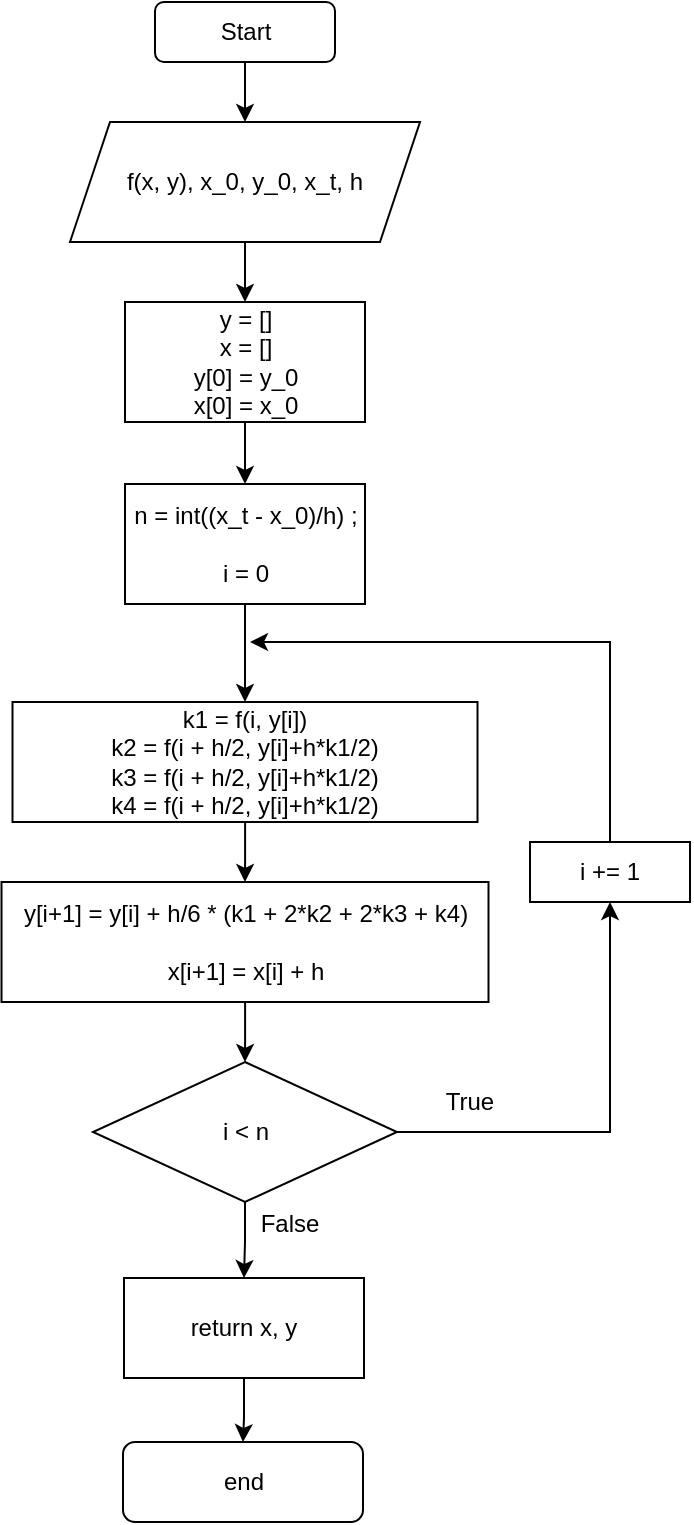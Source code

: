 <mxfile version="14.2.9" type="device"><diagram id="AxBrd_wypGeei7fEa-nt" name="Page-1"><mxGraphModel dx="733" dy="635" grid="1" gridSize="10" guides="1" tooltips="1" connect="1" arrows="1" fold="1" page="1" pageScale="1" pageWidth="850" pageHeight="1100" math="0" shadow="0"><root><mxCell id="0"/><mxCell id="1" parent="0"/><mxCell id="q5xkiqNfxd9GKllsWUbF-10" style="edgeStyle=orthogonalEdgeStyle;rounded=0;orthogonalLoop=1;jettySize=auto;html=1;entryX=0.5;entryY=0;entryDx=0;entryDy=0;" edge="1" parent="1" source="q5xkiqNfxd9GKllsWUbF-1" target="q5xkiqNfxd9GKllsWUbF-2"><mxGeometry relative="1" as="geometry"/></mxCell><mxCell id="q5xkiqNfxd9GKllsWUbF-1" value="Start" style="rounded=1;whiteSpace=wrap;html=1;" vertex="1" parent="1"><mxGeometry x="412.5" y="40" width="90" height="30" as="geometry"/></mxCell><mxCell id="q5xkiqNfxd9GKllsWUbF-11" style="edgeStyle=orthogonalEdgeStyle;rounded=0;orthogonalLoop=1;jettySize=auto;html=1;entryX=0.5;entryY=0;entryDx=0;entryDy=0;" edge="1" parent="1" source="q5xkiqNfxd9GKllsWUbF-2" target="q5xkiqNfxd9GKllsWUbF-6"><mxGeometry relative="1" as="geometry"/></mxCell><mxCell id="q5xkiqNfxd9GKllsWUbF-2" value="f(x, y), x_0, y_0, x_t, h" style="shape=parallelogram;perimeter=parallelogramPerimeter;whiteSpace=wrap;html=1;fixedSize=1;" vertex="1" parent="1"><mxGeometry x="370" y="100" width="175" height="60" as="geometry"/></mxCell><mxCell id="q5xkiqNfxd9GKllsWUbF-13" style="edgeStyle=orthogonalEdgeStyle;rounded=0;orthogonalLoop=1;jettySize=auto;html=1;entryX=0.5;entryY=0;entryDx=0;entryDy=0;" edge="1" parent="1" source="q5xkiqNfxd9GKllsWUbF-3" target="q5xkiqNfxd9GKllsWUbF-5"><mxGeometry relative="1" as="geometry"><mxPoint x="457.5" y="360" as="targetPoint"/></mxGeometry></mxCell><mxCell id="q5xkiqNfxd9GKllsWUbF-3" value="n = int((x_t - x_0)/h) ;&lt;br&gt;&lt;br&gt;i = 0" style="rounded=0;whiteSpace=wrap;html=1;" vertex="1" parent="1"><mxGeometry x="397.5" y="281" width="120" height="60" as="geometry"/></mxCell><mxCell id="q5xkiqNfxd9GKllsWUbF-18" style="edgeStyle=orthogonalEdgeStyle;rounded=0;orthogonalLoop=1;jettySize=auto;html=1;entryX=0.5;entryY=0;entryDx=0;entryDy=0;" edge="1" parent="1" source="q5xkiqNfxd9GKllsWUbF-5" target="q5xkiqNfxd9GKllsWUbF-7"><mxGeometry relative="1" as="geometry"/></mxCell><mxCell id="q5xkiqNfxd9GKllsWUbF-5" value="k1 = f(i, y[i])&lt;br&gt;k2 = f(i + h/2, y[i]+h*k1/2)&lt;br&gt;k3 = f(i + h/2, y[i]+h*k1/2)&lt;br&gt;k4 = f(i + h/2, y[i]+h*k1/2)" style="rounded=0;whiteSpace=wrap;html=1;" vertex="1" parent="1"><mxGeometry x="341.25" y="390" width="232.5" height="60" as="geometry"/></mxCell><mxCell id="q5xkiqNfxd9GKllsWUbF-12" style="edgeStyle=orthogonalEdgeStyle;rounded=0;orthogonalLoop=1;jettySize=auto;html=1;entryX=0.5;entryY=0;entryDx=0;entryDy=0;" edge="1" parent="1" source="q5xkiqNfxd9GKllsWUbF-6" target="q5xkiqNfxd9GKllsWUbF-3"><mxGeometry relative="1" as="geometry"/></mxCell><mxCell id="q5xkiqNfxd9GKllsWUbF-6" value="y = []&lt;br&gt;x = []&lt;br&gt;y[0] = y_0&lt;br&gt;x[0] = x_0" style="rounded=0;whiteSpace=wrap;html=1;" vertex="1" parent="1"><mxGeometry x="397.5" y="190" width="120" height="60" as="geometry"/></mxCell><mxCell id="q5xkiqNfxd9GKllsWUbF-20" style="edgeStyle=orthogonalEdgeStyle;rounded=0;orthogonalLoop=1;jettySize=auto;html=1;entryX=0.5;entryY=0;entryDx=0;entryDy=0;" edge="1" parent="1" source="q5xkiqNfxd9GKllsWUbF-7" target="q5xkiqNfxd9GKllsWUbF-19"><mxGeometry relative="1" as="geometry"/></mxCell><mxCell id="q5xkiqNfxd9GKllsWUbF-7" value="y[i+1] = y[i] + h/6 * (k1 + 2*k2 + 2*k3 + k4)&lt;br&gt;&lt;br&gt;x[i+1] = x[i] + h" style="rounded=0;whiteSpace=wrap;html=1;" vertex="1" parent="1"><mxGeometry x="335.75" y="480" width="243.5" height="60" as="geometry"/></mxCell><mxCell id="q5xkiqNfxd9GKllsWUbF-25" style="edgeStyle=orthogonalEdgeStyle;rounded=0;orthogonalLoop=1;jettySize=auto;html=1;entryX=0.5;entryY=0;entryDx=0;entryDy=0;" edge="1" parent="1" source="q5xkiqNfxd9GKllsWUbF-8" target="q5xkiqNfxd9GKllsWUbF-9"><mxGeometry relative="1" as="geometry"/></mxCell><mxCell id="q5xkiqNfxd9GKllsWUbF-8" value="return x, y" style="rounded=0;whiteSpace=wrap;html=1;" vertex="1" parent="1"><mxGeometry x="397" y="678" width="120" height="50" as="geometry"/></mxCell><mxCell id="q5xkiqNfxd9GKllsWUbF-9" value="end" style="rounded=1;whiteSpace=wrap;html=1;" vertex="1" parent="1"><mxGeometry x="396.5" y="760" width="120" height="40" as="geometry"/></mxCell><mxCell id="q5xkiqNfxd9GKllsWUbF-24" style="edgeStyle=orthogonalEdgeStyle;rounded=0;orthogonalLoop=1;jettySize=auto;html=1;entryX=0.5;entryY=0;entryDx=0;entryDy=0;" edge="1" parent="1" source="q5xkiqNfxd9GKllsWUbF-19" target="q5xkiqNfxd9GKllsWUbF-8"><mxGeometry relative="1" as="geometry"/></mxCell><mxCell id="q5xkiqNfxd9GKllsWUbF-29" style="edgeStyle=orthogonalEdgeStyle;rounded=0;orthogonalLoop=1;jettySize=auto;html=1;" edge="1" parent="1" source="q5xkiqNfxd9GKllsWUbF-19" target="q5xkiqNfxd9GKllsWUbF-28"><mxGeometry relative="1" as="geometry"/></mxCell><mxCell id="q5xkiqNfxd9GKllsWUbF-19" value="i &amp;lt; n" style="rhombus;whiteSpace=wrap;html=1;" vertex="1" parent="1"><mxGeometry x="381.5" y="570" width="152" height="70" as="geometry"/></mxCell><mxCell id="q5xkiqNfxd9GKllsWUbF-26" value="True" style="text;html=1;strokeColor=none;fillColor=none;align=center;verticalAlign=middle;whiteSpace=wrap;rounded=0;" vertex="1" parent="1"><mxGeometry x="550" y="580" width="40" height="20" as="geometry"/></mxCell><mxCell id="q5xkiqNfxd9GKllsWUbF-27" value="False" style="text;html=1;strokeColor=none;fillColor=none;align=center;verticalAlign=middle;whiteSpace=wrap;rounded=0;" vertex="1" parent="1"><mxGeometry x="460" y="641" width="40" height="20" as="geometry"/></mxCell><mxCell id="q5xkiqNfxd9GKllsWUbF-30" style="edgeStyle=orthogonalEdgeStyle;rounded=0;orthogonalLoop=1;jettySize=auto;html=1;" edge="1" parent="1" source="q5xkiqNfxd9GKllsWUbF-28"><mxGeometry relative="1" as="geometry"><mxPoint x="460" y="360" as="targetPoint"/><Array as="points"><mxPoint x="640" y="360"/><mxPoint x="460" y="360"/></Array></mxGeometry></mxCell><mxCell id="q5xkiqNfxd9GKllsWUbF-28" value="i += 1" style="rounded=0;whiteSpace=wrap;html=1;" vertex="1" parent="1"><mxGeometry x="600" y="460" width="80" height="30" as="geometry"/></mxCell></root></mxGraphModel></diagram></mxfile>